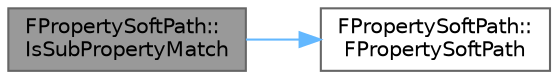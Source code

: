 digraph "FPropertySoftPath::IsSubPropertyMatch"
{
 // INTERACTIVE_SVG=YES
 // LATEX_PDF_SIZE
  bgcolor="transparent";
  edge [fontname=Helvetica,fontsize=10,labelfontname=Helvetica,labelfontsize=10];
  node [fontname=Helvetica,fontsize=10,shape=box,height=0.2,width=0.4];
  rankdir="LR";
  Node1 [id="Node000001",label="FPropertySoftPath::\lIsSubPropertyMatch",height=0.2,width=0.4,color="gray40", fillcolor="grey60", style="filled", fontcolor="black",tooltip="Indicates whether a given path is a base path of the current path."];
  Node1 -> Node2 [id="edge1_Node000001_Node000002",color="steelblue1",style="solid",tooltip=" "];
  Node2 [id="Node000002",label="FPropertySoftPath::\lFPropertySoftPath",height=0.2,width=0.4,color="grey40", fillcolor="white", style="filled",URL="$d6/db6/structFPropertySoftPath.html#ab409b998136dcbc2586db1a36d7de415",tooltip=" "];
}
